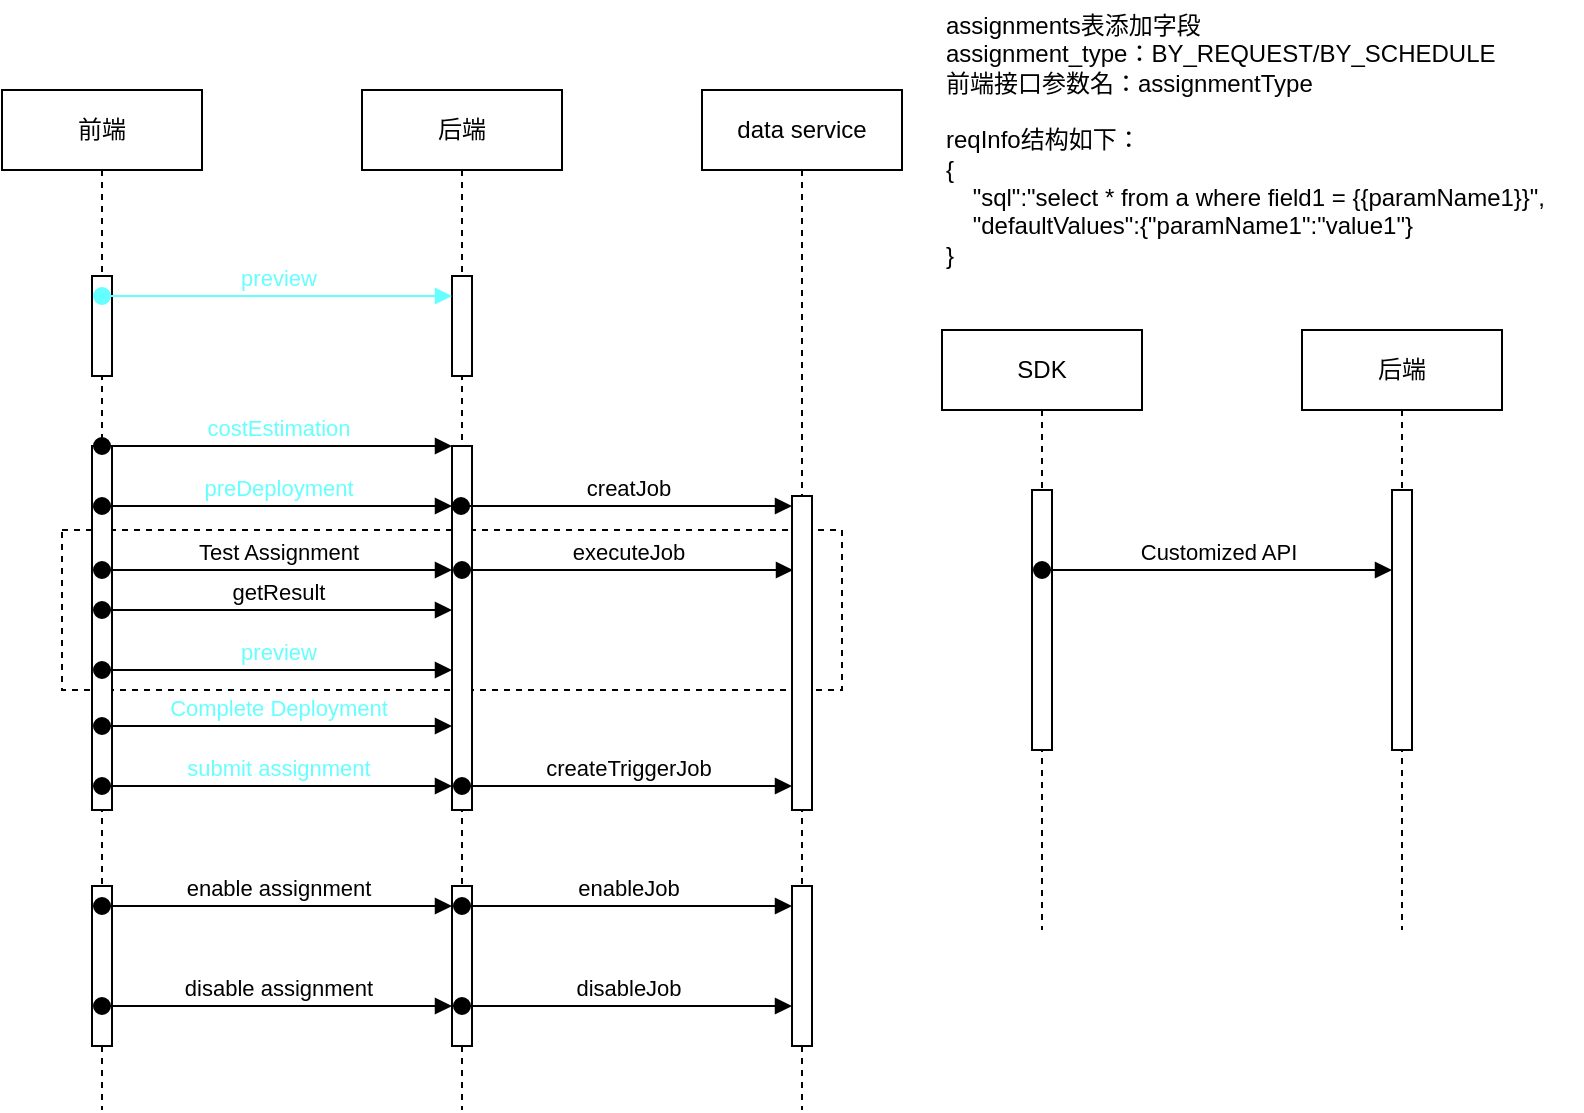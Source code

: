<mxfile version="21.5.1" type="github">
  <diagram name="Page-1" id="7QetwW7pCA-he-E6Pq1_">
    <mxGraphModel dx="1050" dy="558" grid="1" gridSize="10" guides="1" tooltips="1" connect="1" arrows="1" fold="1" page="1" pageScale="1" pageWidth="850" pageHeight="1100" background="none" math="0" shadow="0">
      <root>
        <mxCell id="0" />
        <mxCell id="1" parent="0" />
        <mxCell id="G2tW0_qqeCLKrs9y1a2r-10" value="" style="rounded=0;whiteSpace=wrap;html=1;fillColor=none;dashed=1;" parent="1" vertex="1">
          <mxGeometry x="90" y="290" width="390" height="80" as="geometry" />
        </mxCell>
        <mxCell id="NZYSf9MTEoQ4en8vfmwZ-1" value="前端" style="shape=umlLifeline;perimeter=lifelinePerimeter;whiteSpace=wrap;html=1;container=1;dropTarget=0;collapsible=0;recursiveResize=0;outlineConnect=0;portConstraint=eastwest;newEdgeStyle={&quot;edgeStyle&quot;:&quot;elbowEdgeStyle&quot;,&quot;elbow&quot;:&quot;vertical&quot;,&quot;curved&quot;:0,&quot;rounded&quot;:0};" parent="1" vertex="1">
          <mxGeometry x="60" y="70" width="100" height="510" as="geometry" />
        </mxCell>
        <mxCell id="NZYSf9MTEoQ4en8vfmwZ-6" value="" style="html=1;points=[];perimeter=orthogonalPerimeter;outlineConnect=0;targetShapes=umlLifeline;portConstraint=eastwest;newEdgeStyle={&quot;edgeStyle&quot;:&quot;elbowEdgeStyle&quot;,&quot;elbow&quot;:&quot;vertical&quot;,&quot;curved&quot;:0,&quot;rounded&quot;:0};" parent="NZYSf9MTEoQ4en8vfmwZ-1" vertex="1">
          <mxGeometry x="45" y="178" width="10" height="182" as="geometry" />
        </mxCell>
        <mxCell id="NZYSf9MTEoQ4en8vfmwZ-32" value="" style="html=1;points=[];perimeter=orthogonalPerimeter;outlineConnect=0;targetShapes=umlLifeline;portConstraint=eastwest;newEdgeStyle={&quot;edgeStyle&quot;:&quot;elbowEdgeStyle&quot;,&quot;elbow&quot;:&quot;vertical&quot;,&quot;curved&quot;:0,&quot;rounded&quot;:0};" parent="NZYSf9MTEoQ4en8vfmwZ-1" vertex="1">
          <mxGeometry x="45" y="398" width="10" height="80" as="geometry" />
        </mxCell>
        <mxCell id="NZYSf9MTEoQ4en8vfmwZ-2" value="后端" style="shape=umlLifeline;perimeter=lifelinePerimeter;whiteSpace=wrap;html=1;container=1;dropTarget=0;collapsible=0;recursiveResize=0;outlineConnect=0;portConstraint=eastwest;newEdgeStyle={&quot;edgeStyle&quot;:&quot;elbowEdgeStyle&quot;,&quot;elbow&quot;:&quot;vertical&quot;,&quot;curved&quot;:0,&quot;rounded&quot;:0};" parent="1" vertex="1">
          <mxGeometry x="240" y="70" width="100" height="510" as="geometry" />
        </mxCell>
        <mxCell id="NZYSf9MTEoQ4en8vfmwZ-10" value="" style="html=1;points=[];perimeter=orthogonalPerimeter;outlineConnect=0;targetShapes=umlLifeline;portConstraint=eastwest;newEdgeStyle={&quot;edgeStyle&quot;:&quot;elbowEdgeStyle&quot;,&quot;elbow&quot;:&quot;vertical&quot;,&quot;curved&quot;:0,&quot;rounded&quot;:0};" parent="NZYSf9MTEoQ4en8vfmwZ-2" vertex="1">
          <mxGeometry x="45" y="178" width="10" height="182" as="geometry" />
        </mxCell>
        <mxCell id="NZYSf9MTEoQ4en8vfmwZ-46" value="" style="html=1;points=[];perimeter=orthogonalPerimeter;outlineConnect=0;targetShapes=umlLifeline;portConstraint=eastwest;newEdgeStyle={&quot;edgeStyle&quot;:&quot;elbowEdgeStyle&quot;,&quot;elbow&quot;:&quot;vertical&quot;,&quot;curved&quot;:0,&quot;rounded&quot;:0};" parent="NZYSf9MTEoQ4en8vfmwZ-2" vertex="1">
          <mxGeometry x="45" y="398" width="10" height="80" as="geometry" />
        </mxCell>
        <mxCell id="NZYSf9MTEoQ4en8vfmwZ-3" value="data service" style="shape=umlLifeline;perimeter=lifelinePerimeter;whiteSpace=wrap;html=1;container=1;dropTarget=0;collapsible=0;recursiveResize=0;outlineConnect=0;portConstraint=eastwest;newEdgeStyle={&quot;edgeStyle&quot;:&quot;elbowEdgeStyle&quot;,&quot;elbow&quot;:&quot;vertical&quot;,&quot;curved&quot;:0,&quot;rounded&quot;:0};" parent="1" vertex="1">
          <mxGeometry x="410" y="70" width="100" height="510" as="geometry" />
        </mxCell>
        <mxCell id="NZYSf9MTEoQ4en8vfmwZ-16" value="" style="html=1;points=[];perimeter=orthogonalPerimeter;outlineConnect=0;targetShapes=umlLifeline;portConstraint=eastwest;newEdgeStyle={&quot;edgeStyle&quot;:&quot;elbowEdgeStyle&quot;,&quot;elbow&quot;:&quot;vertical&quot;,&quot;curved&quot;:0,&quot;rounded&quot;:0};" parent="NZYSf9MTEoQ4en8vfmwZ-3" vertex="1">
          <mxGeometry x="45" y="203" width="10" height="157" as="geometry" />
        </mxCell>
        <mxCell id="NZYSf9MTEoQ4en8vfmwZ-47" value="" style="html=1;points=[];perimeter=orthogonalPerimeter;outlineConnect=0;targetShapes=umlLifeline;portConstraint=eastwest;newEdgeStyle={&quot;edgeStyle&quot;:&quot;elbowEdgeStyle&quot;,&quot;elbow&quot;:&quot;vertical&quot;,&quot;curved&quot;:0,&quot;rounded&quot;:0};" parent="NZYSf9MTEoQ4en8vfmwZ-3" vertex="1">
          <mxGeometry x="45" y="398" width="10" height="80" as="geometry" />
        </mxCell>
        <mxCell id="G2tW0_qqeCLKrs9y1a2r-2" value="" style="html=1;points=[];perimeter=orthogonalPerimeter;outlineConnect=0;targetShapes=umlLifeline;portConstraint=eastwest;newEdgeStyle={&quot;edgeStyle&quot;:&quot;elbowEdgeStyle&quot;,&quot;elbow&quot;:&quot;vertical&quot;,&quot;curved&quot;:0,&quot;rounded&quot;:0};" parent="NZYSf9MTEoQ4en8vfmwZ-3" vertex="1">
          <mxGeometry x="-305" y="93" width="10" height="50" as="geometry" />
        </mxCell>
        <mxCell id="G2tW0_qqeCLKrs9y1a2r-3" value="" style="html=1;points=[];perimeter=orthogonalPerimeter;outlineConnect=0;targetShapes=umlLifeline;portConstraint=eastwest;newEdgeStyle={&quot;edgeStyle&quot;:&quot;elbowEdgeStyle&quot;,&quot;elbow&quot;:&quot;vertical&quot;,&quot;curved&quot;:0,&quot;rounded&quot;:0};" parent="NZYSf9MTEoQ4en8vfmwZ-3" vertex="1">
          <mxGeometry x="-125" y="93" width="10" height="50" as="geometry" />
        </mxCell>
        <mxCell id="G2tW0_qqeCLKrs9y1a2r-5" value="preview" style="html=1;verticalAlign=bottom;startArrow=oval;startFill=1;endArrow=block;startSize=8;edgeStyle=elbowEdgeStyle;elbow=horizontal;curved=0;rounded=0;fillColor=#60a917;strokeColor=#66FFFF;fontColor=#66FFFF;" parent="NZYSf9MTEoQ4en8vfmwZ-3" edge="1">
          <mxGeometry width="60" relative="1" as="geometry">
            <mxPoint x="-300" y="103" as="sourcePoint" />
            <mxPoint x="-125" y="103" as="targetPoint" />
          </mxGeometry>
        </mxCell>
        <mxCell id="NZYSf9MTEoQ4en8vfmwZ-11" value="preDeployment" style="html=1;verticalAlign=bottom;startArrow=oval;endArrow=block;startSize=8;edgeStyle=elbowEdgeStyle;elbow=vertical;curved=0;rounded=0;fontColor=#66FFFF;" parent="1" target="NZYSf9MTEoQ4en8vfmwZ-10" edge="1">
          <mxGeometry relative="1" as="geometry">
            <mxPoint x="110" y="278" as="sourcePoint" />
          </mxGeometry>
        </mxCell>
        <mxCell id="NZYSf9MTEoQ4en8vfmwZ-12" value="Complete Deployment" style="html=1;verticalAlign=bottom;startArrow=oval;startFill=1;endArrow=block;startSize=8;edgeStyle=elbowEdgeStyle;elbow=vertical;curved=0;rounded=0;fontColor=#66FFFF;" parent="1" edge="1">
          <mxGeometry width="60" relative="1" as="geometry">
            <mxPoint x="110" y="388" as="sourcePoint" />
            <mxPoint x="285" y="388" as="targetPoint" />
          </mxGeometry>
        </mxCell>
        <mxCell id="NZYSf9MTEoQ4en8vfmwZ-13" value="creatJob" style="html=1;verticalAlign=bottom;startArrow=oval;startFill=1;endArrow=block;startSize=8;edgeStyle=elbowEdgeStyle;elbow=vertical;curved=0;rounded=0;" parent="1" edge="1">
          <mxGeometry width="60" relative="1" as="geometry">
            <mxPoint x="289.5" y="278" as="sourcePoint" />
            <mxPoint x="455" y="278" as="targetPoint" />
          </mxGeometry>
        </mxCell>
        <mxCell id="NZYSf9MTEoQ4en8vfmwZ-14" value="submit assignment" style="html=1;verticalAlign=bottom;startArrow=oval;startFill=1;endArrow=block;startSize=8;edgeStyle=elbowEdgeStyle;elbow=horizontal;curved=0;rounded=0;fontColor=#66FFFF;" parent="1" edge="1">
          <mxGeometry width="60" relative="1" as="geometry">
            <mxPoint x="110" y="418" as="sourcePoint" />
            <mxPoint x="285" y="418" as="targetPoint" />
          </mxGeometry>
        </mxCell>
        <mxCell id="NZYSf9MTEoQ4en8vfmwZ-15" value="createTriggerJob" style="html=1;verticalAlign=bottom;startArrow=oval;startFill=1;endArrow=block;startSize=8;edgeStyle=elbowEdgeStyle;elbow=vertical;curved=0;rounded=0;" parent="1" edge="1">
          <mxGeometry width="60" relative="1" as="geometry">
            <mxPoint x="290" y="418" as="sourcePoint" />
            <mxPoint x="455" y="418" as="targetPoint" />
          </mxGeometry>
        </mxCell>
        <mxCell id="NZYSf9MTEoQ4en8vfmwZ-17" value="Test Assignment" style="html=1;verticalAlign=bottom;startArrow=oval;startFill=1;endArrow=block;startSize=8;edgeStyle=elbowEdgeStyle;elbow=vertical;curved=0;rounded=0;" parent="1" edge="1">
          <mxGeometry width="60" relative="1" as="geometry">
            <mxPoint x="110" y="310" as="sourcePoint" />
            <mxPoint x="285" y="310" as="targetPoint" />
          </mxGeometry>
        </mxCell>
        <mxCell id="NZYSf9MTEoQ4en8vfmwZ-18" value="executeJob" style="html=1;verticalAlign=bottom;startArrow=oval;startFill=1;endArrow=block;startSize=8;edgeStyle=elbowEdgeStyle;elbow=vertical;curved=0;rounded=0;" parent="1" edge="1">
          <mxGeometry width="60" relative="1" as="geometry">
            <mxPoint x="290" y="310" as="sourcePoint" />
            <mxPoint x="455.5" y="310" as="targetPoint" />
          </mxGeometry>
        </mxCell>
        <mxCell id="NZYSf9MTEoQ4en8vfmwZ-19" value="SDK" style="shape=umlLifeline;perimeter=lifelinePerimeter;whiteSpace=wrap;html=1;container=1;dropTarget=0;collapsible=0;recursiveResize=0;outlineConnect=0;portConstraint=eastwest;newEdgeStyle={&quot;edgeStyle&quot;:&quot;elbowEdgeStyle&quot;,&quot;elbow&quot;:&quot;vertical&quot;,&quot;curved&quot;:0,&quot;rounded&quot;:0};" parent="1" vertex="1">
          <mxGeometry x="530" y="190" width="100" height="300" as="geometry" />
        </mxCell>
        <mxCell id="NZYSf9MTEoQ4en8vfmwZ-20" value="" style="html=1;points=[];perimeter=orthogonalPerimeter;outlineConnect=0;targetShapes=umlLifeline;portConstraint=eastwest;newEdgeStyle={&quot;edgeStyle&quot;:&quot;elbowEdgeStyle&quot;,&quot;elbow&quot;:&quot;vertical&quot;,&quot;curved&quot;:0,&quot;rounded&quot;:0};" parent="NZYSf9MTEoQ4en8vfmwZ-19" vertex="1">
          <mxGeometry x="45" y="80" width="10" height="130" as="geometry" />
        </mxCell>
        <mxCell id="NZYSf9MTEoQ4en8vfmwZ-21" value="后端" style="shape=umlLifeline;perimeter=lifelinePerimeter;whiteSpace=wrap;html=1;container=1;dropTarget=0;collapsible=0;recursiveResize=0;outlineConnect=0;portConstraint=eastwest;newEdgeStyle={&quot;edgeStyle&quot;:&quot;elbowEdgeStyle&quot;,&quot;elbow&quot;:&quot;vertical&quot;,&quot;curved&quot;:0,&quot;rounded&quot;:0};" parent="1" vertex="1">
          <mxGeometry x="710" y="190" width="100" height="300" as="geometry" />
        </mxCell>
        <mxCell id="NZYSf9MTEoQ4en8vfmwZ-22" value="" style="html=1;points=[];perimeter=orthogonalPerimeter;outlineConnect=0;targetShapes=umlLifeline;portConstraint=eastwest;newEdgeStyle={&quot;edgeStyle&quot;:&quot;elbowEdgeStyle&quot;,&quot;elbow&quot;:&quot;vertical&quot;,&quot;curved&quot;:0,&quot;rounded&quot;:0};" parent="NZYSf9MTEoQ4en8vfmwZ-21" vertex="1">
          <mxGeometry x="45" y="80" width="10" height="130" as="geometry" />
        </mxCell>
        <mxCell id="NZYSf9MTEoQ4en8vfmwZ-30" value="Customized API" style="html=1;verticalAlign=bottom;startArrow=oval;startFill=1;endArrow=block;startSize=8;edgeStyle=elbowEdgeStyle;elbow=vertical;curved=0;rounded=0;" parent="1" edge="1">
          <mxGeometry width="60" relative="1" as="geometry">
            <mxPoint x="580" y="310" as="sourcePoint" />
            <mxPoint x="755" y="310" as="targetPoint" />
          </mxGeometry>
        </mxCell>
        <mxCell id="NZYSf9MTEoQ4en8vfmwZ-48" value="enable assignment" style="html=1;verticalAlign=bottom;startArrow=oval;startFill=1;endArrow=block;startSize=8;edgeStyle=elbowEdgeStyle;elbow=horizontal;curved=0;rounded=0;" parent="1" edge="1">
          <mxGeometry width="60" relative="1" as="geometry">
            <mxPoint x="110" y="478" as="sourcePoint" />
            <mxPoint x="285" y="478" as="targetPoint" />
          </mxGeometry>
        </mxCell>
        <mxCell id="NZYSf9MTEoQ4en8vfmwZ-49" value="disable assignment" style="html=1;verticalAlign=bottom;startArrow=oval;startFill=1;endArrow=block;startSize=8;edgeStyle=elbowEdgeStyle;elbow=horizontal;curved=0;rounded=0;" parent="1" edge="1">
          <mxGeometry width="60" relative="1" as="geometry">
            <mxPoint x="110" y="528" as="sourcePoint" />
            <mxPoint x="285" y="528" as="targetPoint" />
          </mxGeometry>
        </mxCell>
        <mxCell id="NZYSf9MTEoQ4en8vfmwZ-52" value="enableJob" style="html=1;verticalAlign=bottom;startArrow=oval;startFill=1;endArrow=block;startSize=8;edgeStyle=elbowEdgeStyle;elbow=vertical;curved=0;rounded=0;" parent="1" edge="1">
          <mxGeometry width="60" relative="1" as="geometry">
            <mxPoint x="290" y="478" as="sourcePoint" />
            <mxPoint x="455" y="478" as="targetPoint" />
          </mxGeometry>
        </mxCell>
        <mxCell id="NZYSf9MTEoQ4en8vfmwZ-53" value="disableJob" style="html=1;verticalAlign=bottom;startArrow=oval;startFill=1;endArrow=block;startSize=8;edgeStyle=elbowEdgeStyle;elbow=vertical;curved=0;rounded=0;" parent="1" edge="1">
          <mxGeometry width="60" relative="1" as="geometry">
            <mxPoint x="290" y="528" as="sourcePoint" />
            <mxPoint x="455" y="528" as="targetPoint" />
          </mxGeometry>
        </mxCell>
        <mxCell id="NZYSf9MTEoQ4en8vfmwZ-54" value="assignments表添加字段&lt;br&gt;assignment_type：BY_REQUEST/BY_SCHEDULE&lt;br&gt;前端接口参数名：assignmentType&lt;br&gt;&lt;br&gt;reqInfo结构如下：&lt;br&gt;{&lt;br&gt;&amp;nbsp; &amp;nbsp; &quot;sql&quot;:&quot;select * from a where field1 = {{paramName1}}&quot;,&lt;br&gt;&amp;nbsp; &amp;nbsp; &quot;defaultValues&quot;:{&quot;paramName1&quot;:&quot;value1&quot;}&lt;br&gt;}" style="text;html=1;align=left;verticalAlign=middle;resizable=0;points=[];autosize=1;strokeColor=none;fillColor=none;" parent="1" vertex="1">
          <mxGeometry x="530" y="25" width="320" height="140" as="geometry" />
        </mxCell>
        <mxCell id="NZYSf9MTEoQ4en8vfmwZ-55" value="getResult" style="html=1;verticalAlign=bottom;startArrow=oval;startFill=1;endArrow=block;startSize=8;edgeStyle=elbowEdgeStyle;elbow=vertical;curved=0;rounded=0;" parent="1" edge="1">
          <mxGeometry width="60" relative="1" as="geometry">
            <mxPoint x="110" y="330" as="sourcePoint" />
            <mxPoint x="285" y="330" as="targetPoint" />
          </mxGeometry>
        </mxCell>
        <mxCell id="G2tW0_qqeCLKrs9y1a2r-1" value="costEstimation" style="html=1;verticalAlign=bottom;startArrow=oval;startFill=1;endArrow=block;startSize=8;edgeStyle=elbowEdgeStyle;elbow=vertical;curved=0;rounded=0;fontColor=#66FFFF;" parent="1" target="NZYSf9MTEoQ4en8vfmwZ-10" edge="1">
          <mxGeometry width="60" relative="1" as="geometry">
            <mxPoint x="110" y="248" as="sourcePoint" />
            <mxPoint x="170" y="248" as="targetPoint" />
          </mxGeometry>
        </mxCell>
        <mxCell id="G2tW0_qqeCLKrs9y1a2r-9" value="preview" style="html=1;verticalAlign=bottom;startArrow=oval;startFill=1;endArrow=block;startSize=8;edgeStyle=elbowEdgeStyle;elbow=vertical;curved=0;rounded=0;fontColor=#66FFFF;" parent="1" edge="1">
          <mxGeometry width="60" relative="1" as="geometry">
            <mxPoint x="110" y="360" as="sourcePoint" />
            <mxPoint x="285" y="360" as="targetPoint" />
          </mxGeometry>
        </mxCell>
      </root>
    </mxGraphModel>
  </diagram>
</mxfile>
